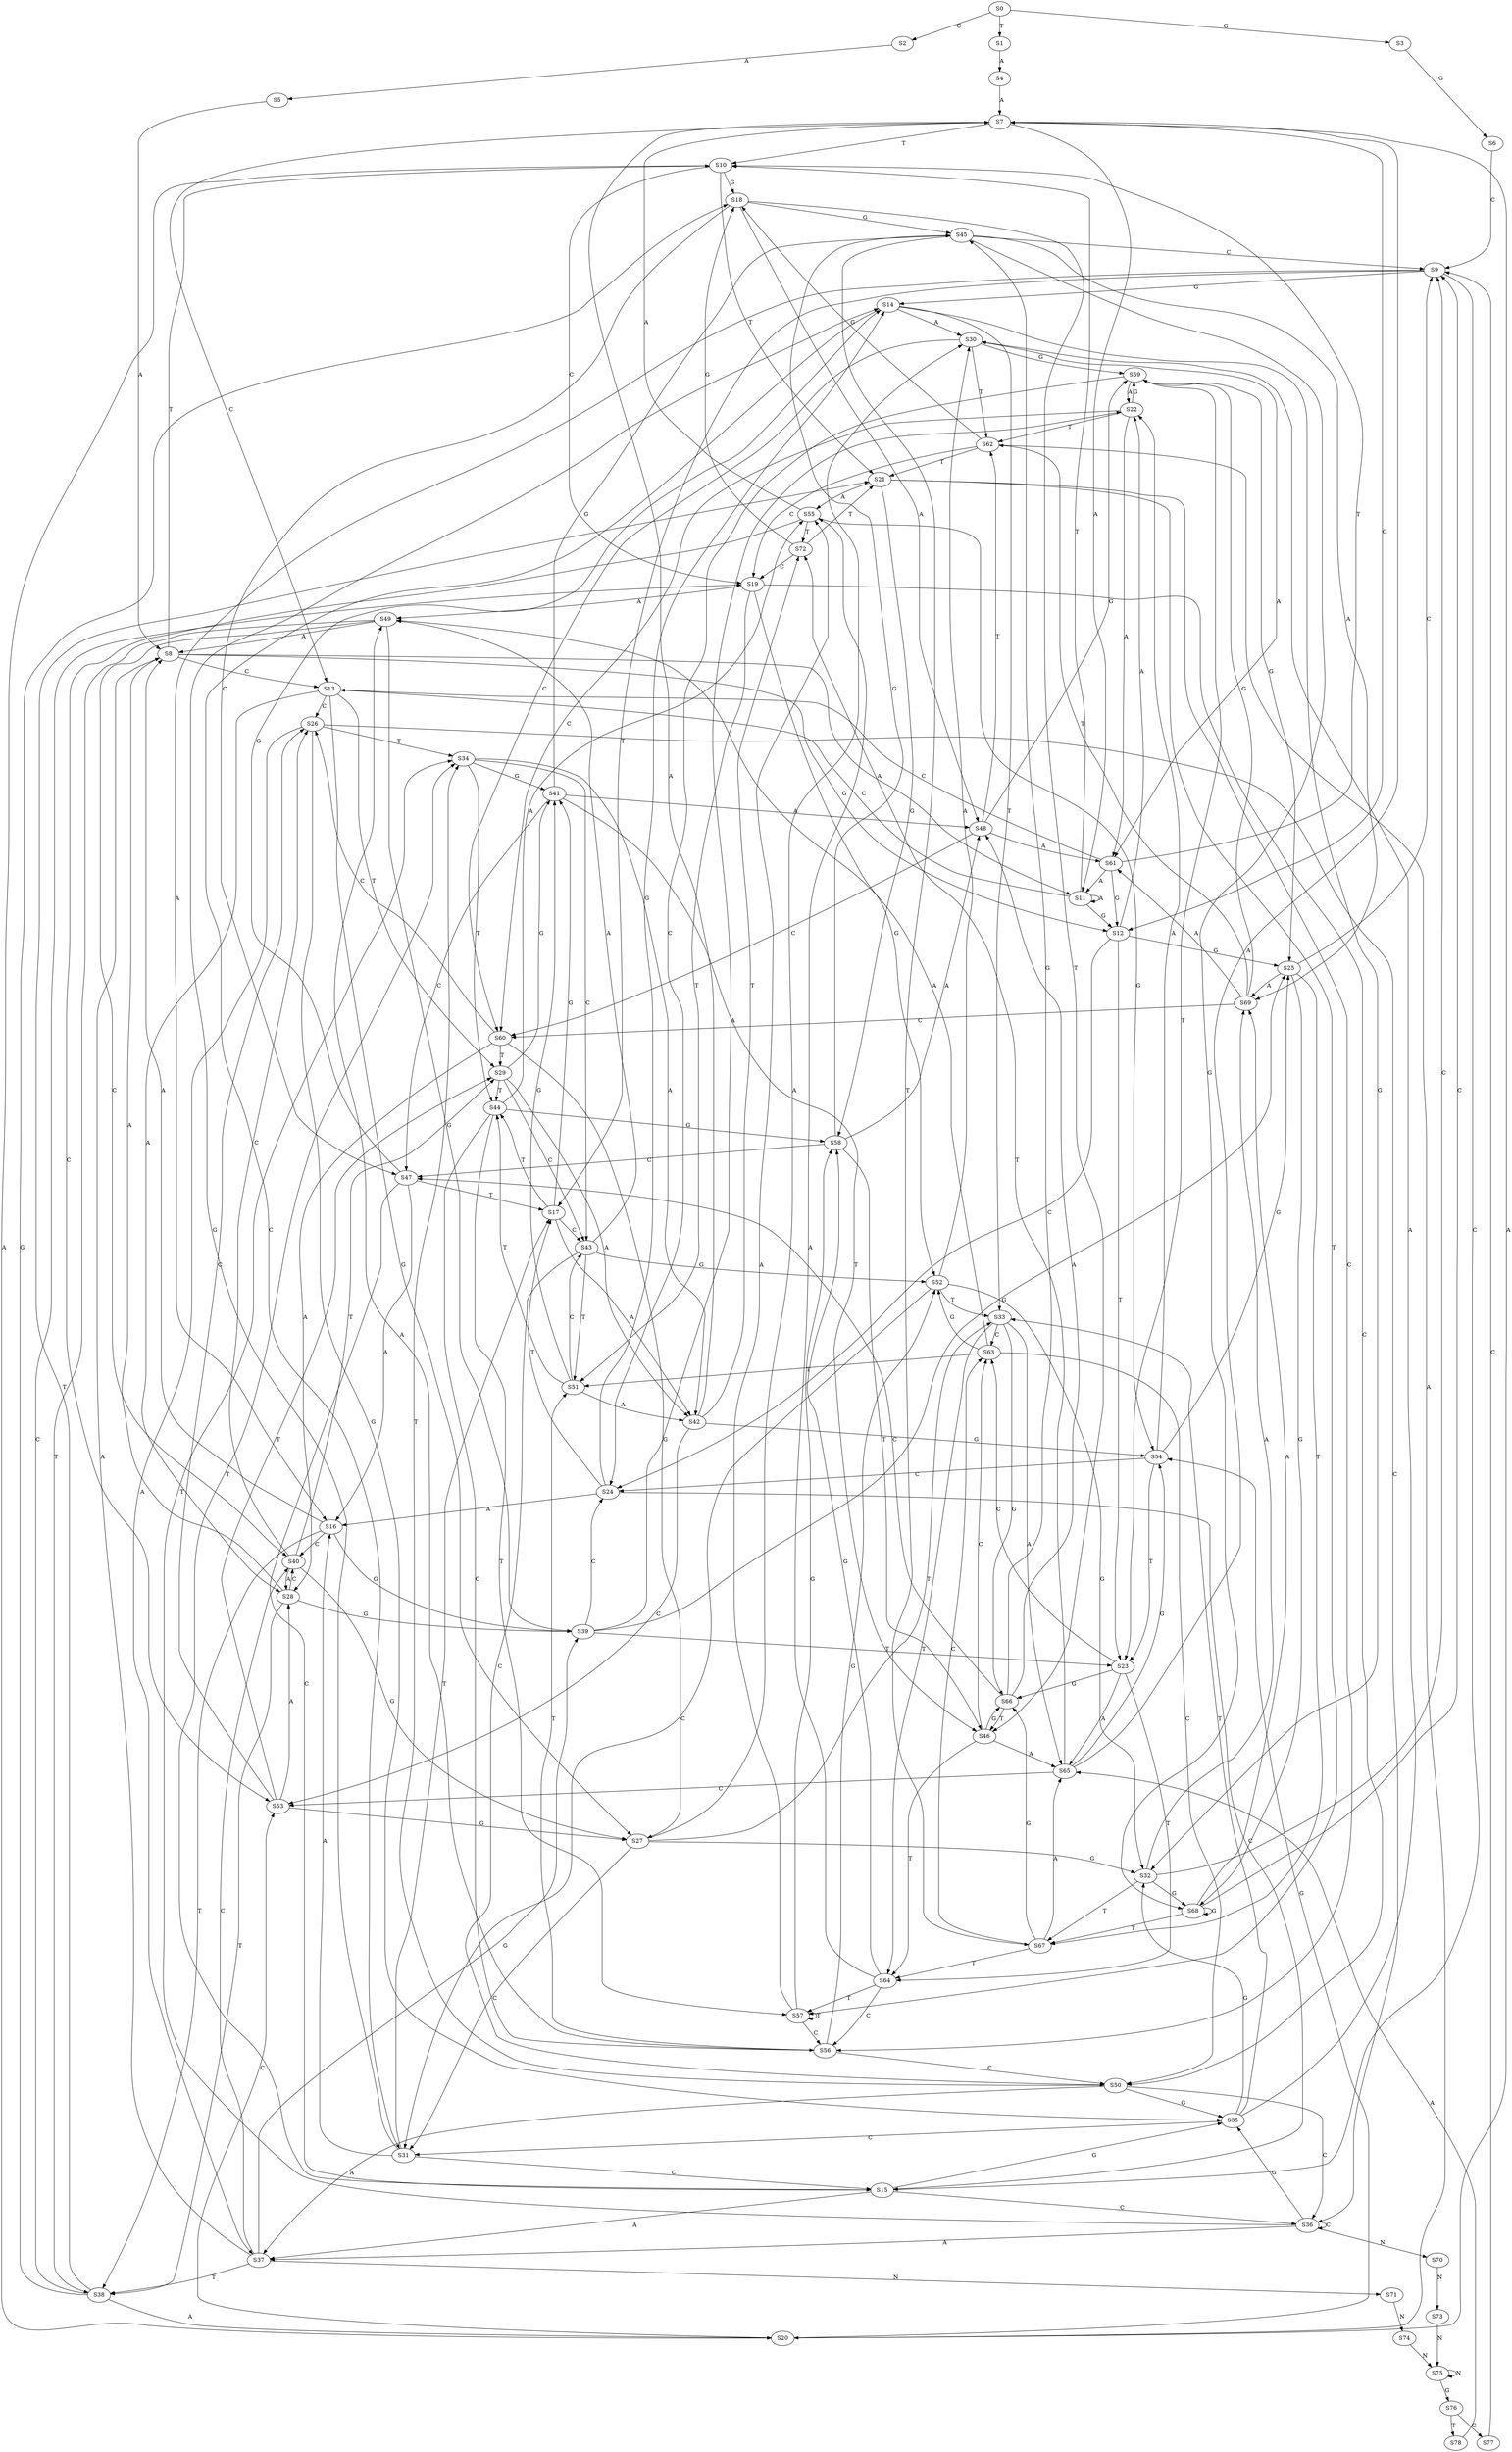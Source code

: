 strict digraph  {
	S0 -> S1 [ label = T ];
	S0 -> S2 [ label = C ];
	S0 -> S3 [ label = G ];
	S1 -> S4 [ label = A ];
	S2 -> S5 [ label = A ];
	S3 -> S6 [ label = G ];
	S4 -> S7 [ label = A ];
	S5 -> S8 [ label = A ];
	S6 -> S9 [ label = C ];
	S7 -> S10 [ label = T ];
	S7 -> S11 [ label = A ];
	S7 -> S12 [ label = G ];
	S7 -> S13 [ label = C ];
	S8 -> S10 [ label = T ];
	S8 -> S12 [ label = G ];
	S8 -> S13 [ label = C ];
	S8 -> S11 [ label = A ];
	S9 -> S14 [ label = G ];
	S9 -> S15 [ label = C ];
	S9 -> S16 [ label = A ];
	S9 -> S17 [ label = T ];
	S10 -> S18 [ label = G ];
	S10 -> S19 [ label = C ];
	S10 -> S20 [ label = A ];
	S10 -> S21 [ label = T ];
	S11 -> S12 [ label = G ];
	S11 -> S11 [ label = A ];
	S11 -> S13 [ label = C ];
	S11 -> S10 [ label = T ];
	S12 -> S22 [ label = A ];
	S12 -> S23 [ label = T ];
	S12 -> S24 [ label = C ];
	S12 -> S25 [ label = G ];
	S13 -> S26 [ label = C ];
	S13 -> S27 [ label = G ];
	S13 -> S28 [ label = A ];
	S13 -> S29 [ label = T ];
	S14 -> S30 [ label = A ];
	S14 -> S31 [ label = C ];
	S14 -> S32 [ label = G ];
	S14 -> S33 [ label = T ];
	S15 -> S34 [ label = T ];
	S15 -> S35 [ label = G ];
	S15 -> S36 [ label = C ];
	S15 -> S37 [ label = A ];
	S16 -> S8 [ label = A ];
	S16 -> S38 [ label = T ];
	S16 -> S39 [ label = G ];
	S16 -> S40 [ label = C ];
	S17 -> S41 [ label = G ];
	S17 -> S42 [ label = A ];
	S17 -> S43 [ label = C ];
	S17 -> S44 [ label = T ];
	S18 -> S45 [ label = G ];
	S18 -> S46 [ label = T ];
	S18 -> S47 [ label = C ];
	S18 -> S48 [ label = A ];
	S19 -> S49 [ label = A ];
	S19 -> S50 [ label = C ];
	S19 -> S51 [ label = T ];
	S19 -> S52 [ label = G ];
	S20 -> S7 [ label = A ];
	S20 -> S53 [ label = C ];
	S20 -> S54 [ label = G ];
	S21 -> S55 [ label = A ];
	S21 -> S56 [ label = C ];
	S21 -> S57 [ label = T ];
	S21 -> S58 [ label = G ];
	S22 -> S59 [ label = G ];
	S22 -> S60 [ label = C ];
	S22 -> S61 [ label = A ];
	S22 -> S62 [ label = T ];
	S23 -> S63 [ label = C ];
	S23 -> S64 [ label = T ];
	S23 -> S65 [ label = A ];
	S23 -> S66 [ label = G ];
	S24 -> S16 [ label = A ];
	S24 -> S15 [ label = C ];
	S24 -> S14 [ label = G ];
	S24 -> S17 [ label = T ];
	S25 -> S67 [ label = T ];
	S25 -> S68 [ label = G ];
	S25 -> S9 [ label = C ];
	S25 -> S69 [ label = A ];
	S26 -> S37 [ label = A ];
	S26 -> S34 [ label = T ];
	S26 -> S36 [ label = C ];
	S26 -> S35 [ label = G ];
	S27 -> S33 [ label = T ];
	S27 -> S32 [ label = G ];
	S27 -> S30 [ label = A ];
	S27 -> S31 [ label = C ];
	S28 -> S8 [ label = A ];
	S28 -> S38 [ label = T ];
	S28 -> S39 [ label = G ];
	S28 -> S40 [ label = C ];
	S29 -> S44 [ label = T ];
	S29 -> S41 [ label = G ];
	S29 -> S42 [ label = A ];
	S29 -> S43 [ label = C ];
	S30 -> S61 [ label = A ];
	S30 -> S59 [ label = G ];
	S30 -> S60 [ label = C ];
	S30 -> S62 [ label = T ];
	S31 -> S15 [ label = C ];
	S31 -> S14 [ label = G ];
	S31 -> S17 [ label = T ];
	S31 -> S16 [ label = A ];
	S32 -> S69 [ label = A ];
	S32 -> S67 [ label = T ];
	S32 -> S68 [ label = G ];
	S32 -> S9 [ label = C ];
	S33 -> S63 [ label = C ];
	S33 -> S65 [ label = A ];
	S33 -> S66 [ label = G ];
	S33 -> S64 [ label = T ];
	S34 -> S44 [ label = T ];
	S34 -> S43 [ label = C ];
	S34 -> S42 [ label = A ];
	S34 -> S41 [ label = G ];
	S35 -> S30 [ label = A ];
	S35 -> S32 [ label = G ];
	S35 -> S33 [ label = T ];
	S35 -> S31 [ label = C ];
	S36 -> S35 [ label = G ];
	S36 -> S34 [ label = T ];
	S36 -> S36 [ label = C ];
	S36 -> S37 [ label = A ];
	S36 -> S70 [ label = N ];
	S37 -> S8 [ label = A ];
	S37 -> S39 [ label = G ];
	S37 -> S40 [ label = C ];
	S37 -> S38 [ label = T ];
	S37 -> S71 [ label = N ];
	S38 -> S20 [ label = A ];
	S38 -> S21 [ label = T ];
	S38 -> S19 [ label = C ];
	S38 -> S18 [ label = G ];
	S39 -> S24 [ label = C ];
	S39 -> S23 [ label = T ];
	S39 -> S25 [ label = G ];
	S39 -> S22 [ label = A ];
	S40 -> S28 [ label = A ];
	S40 -> S27 [ label = G ];
	S40 -> S29 [ label = T ];
	S40 -> S26 [ label = C ];
	S41 -> S47 [ label = C ];
	S41 -> S46 [ label = T ];
	S41 -> S45 [ label = G ];
	S41 -> S48 [ label = A ];
	S42 -> S54 [ label = G ];
	S42 -> S7 [ label = A ];
	S42 -> S72 [ label = T ];
	S42 -> S53 [ label = C ];
	S43 -> S49 [ label = A ];
	S43 -> S50 [ label = C ];
	S43 -> S52 [ label = G ];
	S43 -> S51 [ label = T ];
	S44 -> S56 [ label = C ];
	S44 -> S57 [ label = T ];
	S44 -> S55 [ label = A ];
	S44 -> S58 [ label = G ];
	S45 -> S67 [ label = T ];
	S45 -> S9 [ label = C ];
	S45 -> S69 [ label = A ];
	S45 -> S68 [ label = G ];
	S46 -> S65 [ label = A ];
	S46 -> S63 [ label = C ];
	S46 -> S64 [ label = T ];
	S46 -> S66 [ label = G ];
	S47 -> S16 [ label = A ];
	S47 -> S15 [ label = C ];
	S47 -> S14 [ label = G ];
	S47 -> S17 [ label = T ];
	S48 -> S61 [ label = A ];
	S48 -> S59 [ label = G ];
	S48 -> S60 [ label = C ];
	S48 -> S62 [ label = T ];
	S49 -> S40 [ label = C ];
	S49 -> S8 [ label = A ];
	S49 -> S39 [ label = G ];
	S49 -> S38 [ label = T ];
	S50 -> S34 [ label = T ];
	S50 -> S35 [ label = G ];
	S50 -> S36 [ label = C ];
	S50 -> S37 [ label = A ];
	S51 -> S42 [ label = A ];
	S51 -> S43 [ label = C ];
	S51 -> S44 [ label = T ];
	S51 -> S41 [ label = G ];
	S52 -> S30 [ label = A ];
	S52 -> S33 [ label = T ];
	S52 -> S32 [ label = G ];
	S52 -> S31 [ label = C ];
	S53 -> S26 [ label = C ];
	S53 -> S27 [ label = G ];
	S53 -> S28 [ label = A ];
	S53 -> S29 [ label = T ];
	S54 -> S24 [ label = C ];
	S54 -> S23 [ label = T ];
	S54 -> S25 [ label = G ];
	S54 -> S22 [ label = A ];
	S55 -> S53 [ label = C ];
	S55 -> S72 [ label = T ];
	S55 -> S54 [ label = G ];
	S55 -> S7 [ label = A ];
	S56 -> S52 [ label = G ];
	S56 -> S51 [ label = T ];
	S56 -> S50 [ label = C ];
	S56 -> S49 [ label = A ];
	S57 -> S58 [ label = G ];
	S57 -> S56 [ label = C ];
	S57 -> S55 [ label = A ];
	S57 -> S57 [ label = T ];
	S58 -> S46 [ label = T ];
	S58 -> S48 [ label = A ];
	S58 -> S47 [ label = C ];
	S58 -> S45 [ label = G ];
	S59 -> S23 [ label = T ];
	S59 -> S22 [ label = A ];
	S59 -> S25 [ label = G ];
	S59 -> S24 [ label = C ];
	S60 -> S27 [ label = G ];
	S60 -> S26 [ label = C ];
	S60 -> S28 [ label = A ];
	S60 -> S29 [ label = T ];
	S61 -> S12 [ label = G ];
	S61 -> S10 [ label = T ];
	S61 -> S11 [ label = A ];
	S61 -> S13 [ label = C ];
	S62 -> S18 [ label = G ];
	S62 -> S19 [ label = C ];
	S62 -> S21 [ label = T ];
	S62 -> S20 [ label = A ];
	S63 -> S49 [ label = A ];
	S63 -> S52 [ label = G ];
	S63 -> S51 [ label = T ];
	S63 -> S50 [ label = C ];
	S64 -> S56 [ label = C ];
	S64 -> S57 [ label = T ];
	S64 -> S58 [ label = G ];
	S64 -> S55 [ label = A ];
	S65 -> S53 [ label = C ];
	S65 -> S7 [ label = A ];
	S65 -> S54 [ label = G ];
	S65 -> S72 [ label = T ];
	S66 -> S48 [ label = A ];
	S66 -> S46 [ label = T ];
	S66 -> S45 [ label = G ];
	S66 -> S47 [ label = C ];
	S67 -> S65 [ label = A ];
	S67 -> S66 [ label = G ];
	S67 -> S64 [ label = T ];
	S67 -> S63 [ label = C ];
	S68 -> S69 [ label = A ];
	S68 -> S9 [ label = C ];
	S68 -> S67 [ label = T ];
	S68 -> S68 [ label = G ];
	S69 -> S61 [ label = A ];
	S69 -> S60 [ label = C ];
	S69 -> S59 [ label = G ];
	S69 -> S62 [ label = T ];
	S70 -> S73 [ label = N ];
	S71 -> S74 [ label = N ];
	S72 -> S19 [ label = C ];
	S72 -> S21 [ label = T ];
	S72 -> S18 [ label = G ];
	S73 -> S75 [ label = N ];
	S74 -> S75 [ label = N ];
	S75 -> S76 [ label = G ];
	S75 -> S75 [ label = N ];
	S76 -> S77 [ label = G ];
	S76 -> S78 [ label = T ];
	S77 -> S9 [ label = C ];
	S78 -> S65 [ label = A ];
}
